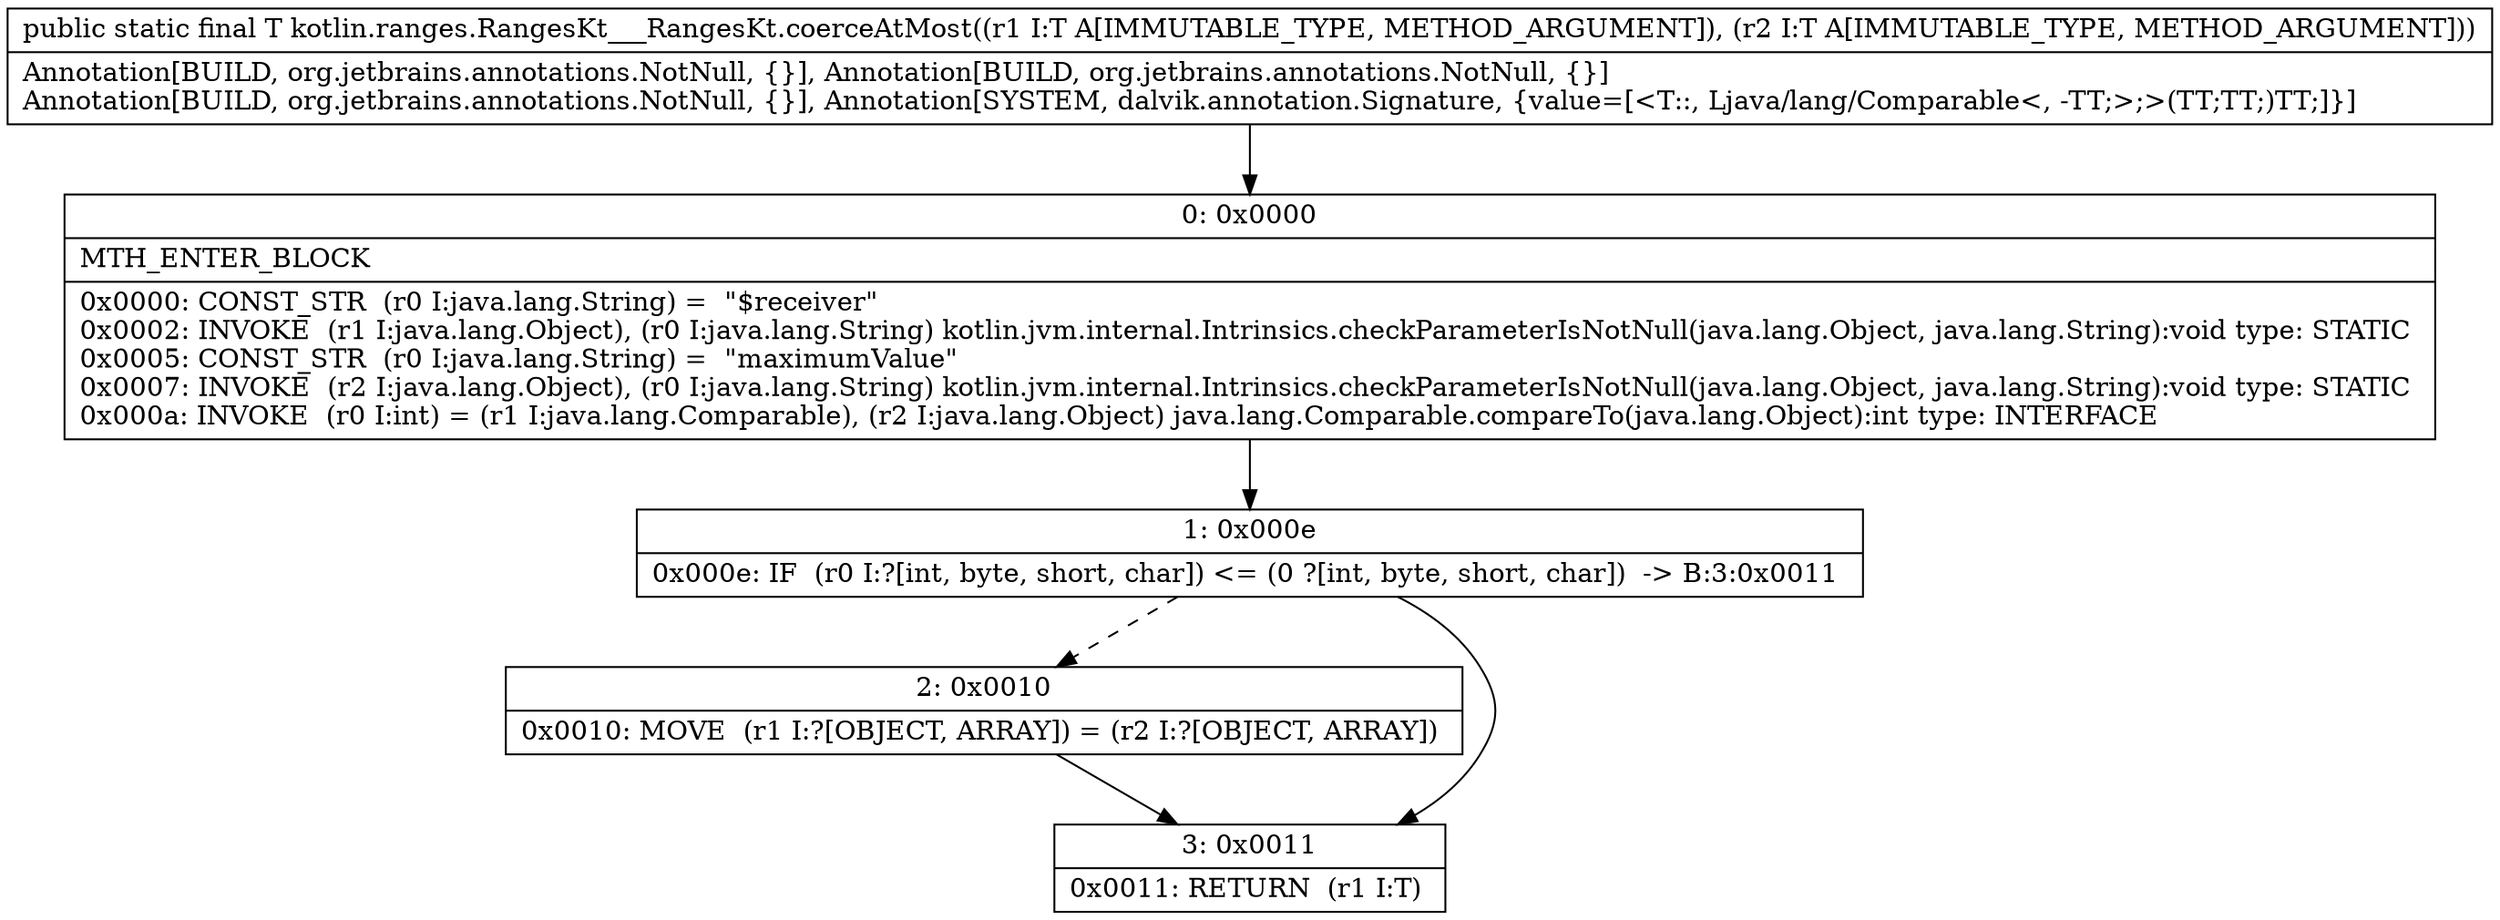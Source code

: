 digraph "CFG forkotlin.ranges.RangesKt___RangesKt.coerceAtMost(Ljava\/lang\/Comparable;Ljava\/lang\/Comparable;)Ljava\/lang\/Comparable;" {
Node_0 [shape=record,label="{0\:\ 0x0000|MTH_ENTER_BLOCK\l|0x0000: CONST_STR  (r0 I:java.lang.String) =  \"$receiver\" \l0x0002: INVOKE  (r1 I:java.lang.Object), (r0 I:java.lang.String) kotlin.jvm.internal.Intrinsics.checkParameterIsNotNull(java.lang.Object, java.lang.String):void type: STATIC \l0x0005: CONST_STR  (r0 I:java.lang.String) =  \"maximumValue\" \l0x0007: INVOKE  (r2 I:java.lang.Object), (r0 I:java.lang.String) kotlin.jvm.internal.Intrinsics.checkParameterIsNotNull(java.lang.Object, java.lang.String):void type: STATIC \l0x000a: INVOKE  (r0 I:int) = (r1 I:java.lang.Comparable), (r2 I:java.lang.Object) java.lang.Comparable.compareTo(java.lang.Object):int type: INTERFACE \l}"];
Node_1 [shape=record,label="{1\:\ 0x000e|0x000e: IF  (r0 I:?[int, byte, short, char]) \<= (0 ?[int, byte, short, char])  \-\> B:3:0x0011 \l}"];
Node_2 [shape=record,label="{2\:\ 0x0010|0x0010: MOVE  (r1 I:?[OBJECT, ARRAY]) = (r2 I:?[OBJECT, ARRAY]) \l}"];
Node_3 [shape=record,label="{3\:\ 0x0011|0x0011: RETURN  (r1 I:T) \l}"];
MethodNode[shape=record,label="{public static final T kotlin.ranges.RangesKt___RangesKt.coerceAtMost((r1 I:T A[IMMUTABLE_TYPE, METHOD_ARGUMENT]), (r2 I:T A[IMMUTABLE_TYPE, METHOD_ARGUMENT]))  | Annotation[BUILD, org.jetbrains.annotations.NotNull, \{\}], Annotation[BUILD, org.jetbrains.annotations.NotNull, \{\}]\lAnnotation[BUILD, org.jetbrains.annotations.NotNull, \{\}], Annotation[SYSTEM, dalvik.annotation.Signature, \{value=[\<T::, Ljava\/lang\/Comparable\<, \-TT;\>;\>(TT;TT;)TT;]\}]\l}"];
MethodNode -> Node_0;
Node_0 -> Node_1;
Node_1 -> Node_2[style=dashed];
Node_1 -> Node_3;
Node_2 -> Node_3;
}

